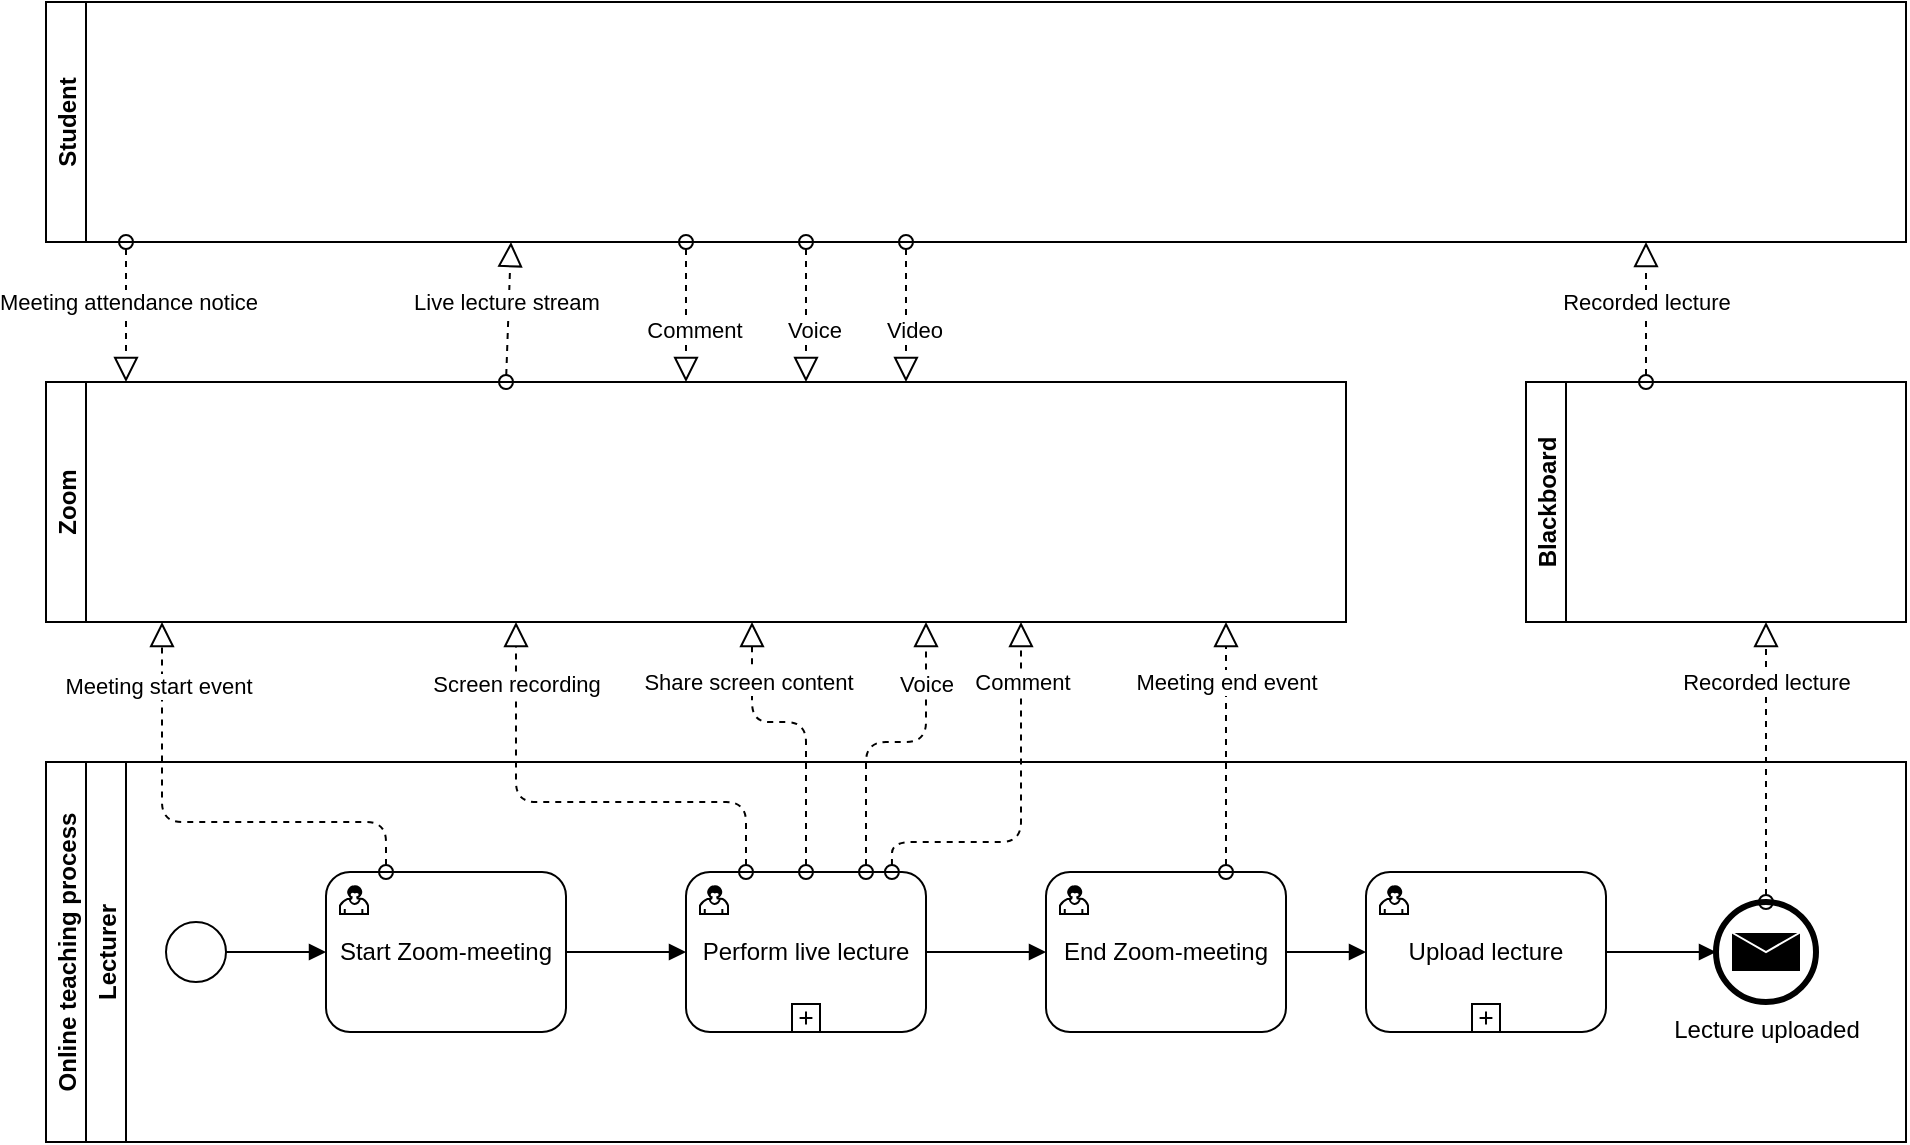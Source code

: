 <mxfile version="13.7.9" type="github">
  <diagram name="Page-1" id="2a216829-ef6e-dabb-86c1-c78162f3ba2b">
    <mxGraphModel dx="1426" dy="754" grid="1" gridSize="10" guides="1" tooltips="1" connect="1" arrows="1" fold="1" page="1" pageScale="1" pageWidth="1169" pageHeight="827" background="#ffffff" math="0" shadow="0">
      <root>
        <mxCell id="0" />
        <mxCell id="1" parent="0" />
        <mxCell id="fBf08EV4Grh3c670APQM-38" value="Student" style="swimlane;startSize=20;horizontal=0;" vertex="1" parent="1">
          <mxGeometry x="90" y="120" width="930" height="120" as="geometry" />
        </mxCell>
        <mxCell id="fBf08EV4Grh3c670APQM-41" value="Blackboard" style="swimlane;startSize=20;horizontal=0;" vertex="1" parent="1">
          <mxGeometry x="830" y="310" width="190" height="120" as="geometry" />
        </mxCell>
        <mxCell id="fBf08EV4Grh3c670APQM-42" value="Zoom" style="swimlane;startSize=20;horizontal=0;" vertex="1" parent="1">
          <mxGeometry x="90" y="310" width="650" height="120" as="geometry" />
        </mxCell>
        <mxCell id="fBf08EV4Grh3c670APQM-67" value="" style="startArrow=oval;startFill=0;startSize=7;endArrow=block;endFill=0;endSize=10;dashed=1;html=1;edgeStyle=orthogonalEdgeStyle;" edge="1" parent="fBf08EV4Grh3c670APQM-42">
          <mxGeometry width="100" relative="1" as="geometry">
            <mxPoint x="320" y="-70" as="sourcePoint" />
            <mxPoint x="320" as="targetPoint" />
            <Array as="points">
              <mxPoint x="320" y="-30" />
              <mxPoint x="320" y="-30" />
            </Array>
          </mxGeometry>
        </mxCell>
        <mxCell id="fBf08EV4Grh3c670APQM-68" value="Comment" style="edgeLabel;html=1;align=center;verticalAlign=middle;resizable=0;points=[];" vertex="1" connectable="0" parent="fBf08EV4Grh3c670APQM-67">
          <mxGeometry x="0.731" y="3" relative="1" as="geometry">
            <mxPoint x="1" y="-16.5" as="offset" />
          </mxGeometry>
        </mxCell>
        <mxCell id="fBf08EV4Grh3c670APQM-44" value="Online teaching process" style="swimlane;startSize=20;horizontal=0;" vertex="1" parent="1">
          <mxGeometry x="90" y="500" width="930" height="190" as="geometry" />
        </mxCell>
        <mxCell id="fBf08EV4Grh3c670APQM-39" value="Lecturer" style="swimlane;startSize=20;horizontal=0;" vertex="1" parent="fBf08EV4Grh3c670APQM-44">
          <mxGeometry x="20" width="910" height="190" as="geometry" />
        </mxCell>
        <mxCell id="fBf08EV4Grh3c670APQM-50" value="" style="shape=mxgraph.bpmn.shape;html=1;verticalLabelPosition=bottom;labelBackgroundColor=#ffffff;verticalAlign=top;align=center;perimeter=ellipsePerimeter;outlineConnect=0;outline=standard;symbol=general;" vertex="1" parent="fBf08EV4Grh3c670APQM-39">
          <mxGeometry x="40" y="80" width="30" height="30" as="geometry" />
        </mxCell>
        <mxCell id="fBf08EV4Grh3c670APQM-52" value="Start Zoom-meeting" style="html=1;whiteSpace=wrap;rounded=1;dropTarget=0;" vertex="1" parent="fBf08EV4Grh3c670APQM-39">
          <mxGeometry x="120" y="55" width="120" height="80" as="geometry" />
        </mxCell>
        <mxCell id="fBf08EV4Grh3c670APQM-53" value="" style="html=1;shape=mxgraph.bpmn.user_task;outlineConnect=0;" vertex="1" parent="fBf08EV4Grh3c670APQM-52">
          <mxGeometry width="14" height="14" relative="1" as="geometry">
            <mxPoint x="7" y="7" as="offset" />
          </mxGeometry>
        </mxCell>
        <mxCell id="fBf08EV4Grh3c670APQM-51" style="edgeStyle=orthogonalEdgeStyle;rounded=0;orthogonalLoop=1;jettySize=auto;html=1;endArrow=block;endFill=1;entryX=0;entryY=0.5;entryDx=0;entryDy=0;" edge="1" parent="fBf08EV4Grh3c670APQM-39" source="fBf08EV4Grh3c670APQM-50" target="fBf08EV4Grh3c670APQM-52">
          <mxGeometry relative="1" as="geometry">
            <mxPoint x="110" y="95" as="targetPoint" />
          </mxGeometry>
        </mxCell>
        <mxCell id="fBf08EV4Grh3c670APQM-72" style="edgeStyle=orthogonalEdgeStyle;rounded=0;orthogonalLoop=1;jettySize=auto;html=1;endArrow=block;endFill=1;entryX=0;entryY=0.5;entryDx=0;entryDy=0;" edge="1" parent="fBf08EV4Grh3c670APQM-39" source="fBf08EV4Grh3c670APQM-60" target="fBf08EV4Grh3c670APQM-95">
          <mxGeometry relative="1" as="geometry">
            <mxPoint x="480" y="110" as="targetPoint" />
          </mxGeometry>
        </mxCell>
        <mxCell id="fBf08EV4Grh3c670APQM-60" value="Perform live lecture" style="html=1;whiteSpace=wrap;rounded=1;dropTarget=0;" vertex="1" parent="fBf08EV4Grh3c670APQM-39">
          <mxGeometry x="300" y="55" width="120" height="80" as="geometry" />
        </mxCell>
        <mxCell id="fBf08EV4Grh3c670APQM-61" value="" style="html=1;shape=mxgraph.bpmn.user_task;outlineConnect=0;" vertex="1" parent="fBf08EV4Grh3c670APQM-60">
          <mxGeometry width="14" height="14" relative="1" as="geometry">
            <mxPoint x="7" y="7" as="offset" />
          </mxGeometry>
        </mxCell>
        <mxCell id="fBf08EV4Grh3c670APQM-62" value="" style="html=1;shape=plus;outlineConnect=0;" vertex="1" parent="fBf08EV4Grh3c670APQM-60">
          <mxGeometry x="0.5" y="1" width="14" height="14" relative="1" as="geometry">
            <mxPoint x="-7" y="-14" as="offset" />
          </mxGeometry>
        </mxCell>
        <mxCell id="fBf08EV4Grh3c670APQM-59" style="edgeStyle=orthogonalEdgeStyle;rounded=0;orthogonalLoop=1;jettySize=auto;html=1;endArrow=block;endFill=1;entryX=0;entryY=0.5;entryDx=0;entryDy=0;" edge="1" parent="fBf08EV4Grh3c670APQM-39" source="fBf08EV4Grh3c670APQM-52" target="fBf08EV4Grh3c670APQM-60">
          <mxGeometry relative="1" as="geometry">
            <mxPoint x="280" y="95" as="targetPoint" />
          </mxGeometry>
        </mxCell>
        <mxCell id="fBf08EV4Grh3c670APQM-73" value="Lecture uploaded" style="shape=mxgraph.bpmn.shape;html=1;verticalLabelPosition=bottom;labelBackgroundColor=#ffffff;verticalAlign=top;align=center;perimeter=ellipsePerimeter;outlineConnect=0;outline=end;symbol=message;" vertex="1" parent="fBf08EV4Grh3c670APQM-39">
          <mxGeometry x="815" y="70" width="50" height="50" as="geometry" />
        </mxCell>
        <mxCell id="fBf08EV4Grh3c670APQM-101" style="edgeStyle=orthogonalEdgeStyle;rounded=0;orthogonalLoop=1;jettySize=auto;html=1;entryX=0;entryY=0.5;entryDx=0;entryDy=0;endArrow=block;endFill=1;" edge="1" parent="fBf08EV4Grh3c670APQM-39" source="fBf08EV4Grh3c670APQM-95" target="fBf08EV4Grh3c670APQM-98">
          <mxGeometry relative="1" as="geometry" />
        </mxCell>
        <mxCell id="fBf08EV4Grh3c670APQM-95" value="End Zoom-meeting" style="html=1;whiteSpace=wrap;rounded=1;dropTarget=0;" vertex="1" parent="fBf08EV4Grh3c670APQM-39">
          <mxGeometry x="480" y="55" width="120" height="80" as="geometry" />
        </mxCell>
        <mxCell id="fBf08EV4Grh3c670APQM-96" value="" style="html=1;shape=mxgraph.bpmn.user_task;outlineConnect=0;" vertex="1" parent="fBf08EV4Grh3c670APQM-95">
          <mxGeometry width="14" height="14" relative="1" as="geometry">
            <mxPoint x="7" y="7" as="offset" />
          </mxGeometry>
        </mxCell>
        <mxCell id="fBf08EV4Grh3c670APQM-102" style="edgeStyle=orthogonalEdgeStyle;rounded=0;orthogonalLoop=1;jettySize=auto;html=1;entryX=0;entryY=0.5;entryDx=0;entryDy=0;endArrow=block;endFill=1;" edge="1" parent="fBf08EV4Grh3c670APQM-39" source="fBf08EV4Grh3c670APQM-98" target="fBf08EV4Grh3c670APQM-73">
          <mxGeometry relative="1" as="geometry" />
        </mxCell>
        <mxCell id="fBf08EV4Grh3c670APQM-98" value="Upload lecture" style="html=1;whiteSpace=wrap;rounded=1;dropTarget=0;" vertex="1" parent="fBf08EV4Grh3c670APQM-39">
          <mxGeometry x="640" y="55" width="120" height="80" as="geometry" />
        </mxCell>
        <mxCell id="fBf08EV4Grh3c670APQM-99" value="" style="html=1;shape=mxgraph.bpmn.user_task;outlineConnect=0;" vertex="1" parent="fBf08EV4Grh3c670APQM-98">
          <mxGeometry width="14" height="14" relative="1" as="geometry">
            <mxPoint x="7" y="7" as="offset" />
          </mxGeometry>
        </mxCell>
        <mxCell id="fBf08EV4Grh3c670APQM-100" value="" style="html=1;shape=plus;outlineConnect=0;" vertex="1" parent="fBf08EV4Grh3c670APQM-98">
          <mxGeometry x="0.5" y="1" width="14" height="14" relative="1" as="geometry">
            <mxPoint x="-7" y="-14" as="offset" />
          </mxGeometry>
        </mxCell>
        <mxCell id="fBf08EV4Grh3c670APQM-75" value="" style="startArrow=oval;startFill=0;startSize=7;endArrow=block;endFill=0;endSize=10;dashed=1;html=1;exitX=0.5;exitY=0;exitDx=0;exitDy=0;" edge="1" parent="fBf08EV4Grh3c670APQM-39" source="fBf08EV4Grh3c670APQM-73">
          <mxGeometry width="100" relative="1" as="geometry">
            <mxPoint x="850" y="70" as="sourcePoint" />
            <mxPoint x="840" y="-70" as="targetPoint" />
          </mxGeometry>
        </mxCell>
        <mxCell id="fBf08EV4Grh3c670APQM-76" value="Recorded lecture" style="edgeLabel;html=1;align=center;verticalAlign=middle;resizable=0;points=[];" vertex="1" connectable="0" parent="fBf08EV4Grh3c670APQM-75">
          <mxGeometry x="0.671" relative="1" as="geometry">
            <mxPoint y="7" as="offset" />
          </mxGeometry>
        </mxCell>
        <mxCell id="fBf08EV4Grh3c670APQM-55" value="" style="startArrow=oval;startFill=0;startSize=7;endArrow=block;endFill=0;endSize=10;dashed=1;html=1;exitX=0.25;exitY=0;exitDx=0;exitDy=0;edgeStyle=orthogonalEdgeStyle;" edge="1" parent="1" source="fBf08EV4Grh3c670APQM-52">
          <mxGeometry width="100" relative="1" as="geometry">
            <mxPoint x="50" y="480" as="sourcePoint" />
            <mxPoint x="148" y="430" as="targetPoint" />
            <Array as="points">
              <mxPoint x="260" y="530" />
              <mxPoint x="148" y="530" />
            </Array>
          </mxGeometry>
        </mxCell>
        <mxCell id="fBf08EV4Grh3c670APQM-56" value="Meeting start event" style="edgeLabel;html=1;align=center;verticalAlign=middle;resizable=0;points=[];" vertex="1" connectable="0" parent="fBf08EV4Grh3c670APQM-55">
          <mxGeometry x="0.731" y="3" relative="1" as="geometry">
            <mxPoint x="1" as="offset" />
          </mxGeometry>
        </mxCell>
        <mxCell id="fBf08EV4Grh3c670APQM-57" value="" style="startArrow=oval;startFill=0;startSize=7;endArrow=block;endFill=0;endSize=10;dashed=1;html=1;" edge="1" parent="1">
          <mxGeometry width="100" relative="1" as="geometry">
            <mxPoint x="130" y="240" as="sourcePoint" />
            <mxPoint x="130" y="310" as="targetPoint" />
          </mxGeometry>
        </mxCell>
        <mxCell id="fBf08EV4Grh3c670APQM-58" value="Meeting attendance notice" style="edgeLabel;html=1;align=center;verticalAlign=middle;resizable=0;points=[];" vertex="1" connectable="0" parent="fBf08EV4Grh3c670APQM-57">
          <mxGeometry x="-0.429" y="1" relative="1" as="geometry">
            <mxPoint y="10" as="offset" />
          </mxGeometry>
        </mxCell>
        <mxCell id="fBf08EV4Grh3c670APQM-63" value="" style="startArrow=oval;startFill=0;startSize=7;endArrow=block;endFill=0;endSize=10;dashed=1;html=1;exitX=0.25;exitY=0;exitDx=0;exitDy=0;edgeStyle=orthogonalEdgeStyle;" edge="1" parent="1" source="fBf08EV4Grh3c670APQM-60">
          <mxGeometry width="100" relative="1" as="geometry">
            <mxPoint x="270" y="565" as="sourcePoint" />
            <mxPoint x="325" y="430" as="targetPoint" />
            <Array as="points">
              <mxPoint x="440" y="520" />
              <mxPoint x="325" y="520" />
            </Array>
          </mxGeometry>
        </mxCell>
        <mxCell id="fBf08EV4Grh3c670APQM-64" value="Screen recording" style="edgeLabel;html=1;align=center;verticalAlign=middle;resizable=0;points=[];" vertex="1" connectable="0" parent="fBf08EV4Grh3c670APQM-63">
          <mxGeometry x="0.731" y="3" relative="1" as="geometry">
            <mxPoint x="3" y="-2" as="offset" />
          </mxGeometry>
        </mxCell>
        <mxCell id="fBf08EV4Grh3c670APQM-65" value="" style="startArrow=oval;startFill=0;startSize=7;endArrow=block;endFill=0;endSize=10;dashed=1;html=1;exitX=0.5;exitY=0;exitDx=0;exitDy=0;edgeStyle=orthogonalEdgeStyle;" edge="1" parent="1" source="fBf08EV4Grh3c670APQM-60">
          <mxGeometry width="100" relative="1" as="geometry">
            <mxPoint x="450" y="565" as="sourcePoint" />
            <mxPoint x="443" y="430" as="targetPoint" />
            <Array as="points">
              <mxPoint x="470" y="480" />
              <mxPoint x="443" y="480" />
            </Array>
          </mxGeometry>
        </mxCell>
        <mxCell id="fBf08EV4Grh3c670APQM-66" value="Share screen content" style="edgeLabel;html=1;align=center;verticalAlign=middle;resizable=0;points=[];" vertex="1" connectable="0" parent="fBf08EV4Grh3c670APQM-65">
          <mxGeometry x="0.731" y="3" relative="1" as="geometry">
            <mxPoint x="1" y="9.5" as="offset" />
          </mxGeometry>
        </mxCell>
        <mxCell id="fBf08EV4Grh3c670APQM-79" value="" style="startArrow=oval;startFill=0;startSize=7;endArrow=block;endFill=0;endSize=10;dashed=1;html=1;" edge="1" parent="1">
          <mxGeometry width="100" relative="1" as="geometry">
            <mxPoint x="890" y="310" as="sourcePoint" />
            <mxPoint x="890" y="240" as="targetPoint" />
          </mxGeometry>
        </mxCell>
        <mxCell id="fBf08EV4Grh3c670APQM-80" value="Recorded lecture" style="edgeLabel;html=1;align=center;verticalAlign=middle;resizable=0;points=[];" vertex="1" connectable="0" parent="fBf08EV4Grh3c670APQM-79">
          <mxGeometry x="0.429" relative="1" as="geometry">
            <mxPoint y="10" as="offset" />
          </mxGeometry>
        </mxCell>
        <mxCell id="fBf08EV4Grh3c670APQM-81" value="" style="startArrow=oval;startFill=0;startSize=7;endArrow=block;endFill=0;endSize=10;dashed=1;html=1;edgeStyle=orthogonalEdgeStyle;" edge="1" parent="1">
          <mxGeometry width="100" relative="1" as="geometry">
            <mxPoint x="470" y="240" as="sourcePoint" />
            <mxPoint x="470" y="310" as="targetPoint" />
            <Array as="points">
              <mxPoint x="470" y="270" />
              <mxPoint x="470" y="270" />
            </Array>
          </mxGeometry>
        </mxCell>
        <mxCell id="fBf08EV4Grh3c670APQM-82" value="Voice" style="edgeLabel;html=1;align=center;verticalAlign=middle;resizable=0;points=[];" vertex="1" connectable="0" parent="fBf08EV4Grh3c670APQM-81">
          <mxGeometry x="0.731" y="3" relative="1" as="geometry">
            <mxPoint x="1" y="-16.5" as="offset" />
          </mxGeometry>
        </mxCell>
        <mxCell id="fBf08EV4Grh3c670APQM-103" value="" style="startArrow=oval;startFill=0;startSize=7;endArrow=block;endFill=0;endSize=10;dashed=1;html=1;exitX=0.75;exitY=0;exitDx=0;exitDy=0;edgeStyle=orthogonalEdgeStyle;" edge="1" parent="1" source="fBf08EV4Grh3c670APQM-95">
          <mxGeometry width="100" relative="1" as="geometry">
            <mxPoint x="270" y="565" as="sourcePoint" />
            <mxPoint x="680" y="430" as="targetPoint" />
            <Array as="points">
              <mxPoint x="680" y="430" />
            </Array>
          </mxGeometry>
        </mxCell>
        <mxCell id="fBf08EV4Grh3c670APQM-104" value="Meeting end event" style="edgeLabel;html=1;align=center;verticalAlign=middle;resizable=0;points=[];" vertex="1" connectable="0" parent="fBf08EV4Grh3c670APQM-103">
          <mxGeometry x="0.731" y="3" relative="1" as="geometry">
            <mxPoint x="3" y="13" as="offset" />
          </mxGeometry>
        </mxCell>
        <mxCell id="fBf08EV4Grh3c670APQM-105" value="" style="startArrow=oval;startFill=0;startSize=7;endArrow=block;endFill=0;endSize=10;dashed=1;html=1;exitX=0.75;exitY=0;exitDx=0;exitDy=0;edgeStyle=orthogonalEdgeStyle;" edge="1" parent="1" source="fBf08EV4Grh3c670APQM-60">
          <mxGeometry width="100" relative="1" as="geometry">
            <mxPoint x="480" y="565" as="sourcePoint" />
            <mxPoint x="530" y="430" as="targetPoint" />
            <Array as="points">
              <mxPoint x="500" y="490" />
              <mxPoint x="530" y="490" />
            </Array>
          </mxGeometry>
        </mxCell>
        <mxCell id="fBf08EV4Grh3c670APQM-106" value="Voice" style="edgeLabel;html=1;align=center;verticalAlign=middle;resizable=0;points=[];" vertex="1" connectable="0" parent="fBf08EV4Grh3c670APQM-105">
          <mxGeometry x="0.731" y="3" relative="1" as="geometry">
            <mxPoint x="3" y="9.5" as="offset" />
          </mxGeometry>
        </mxCell>
        <mxCell id="fBf08EV4Grh3c670APQM-107" value="" style="startArrow=oval;startFill=0;startSize=7;endArrow=block;endFill=0;endSize=10;dashed=1;html=1;exitX=0.858;exitY=0;exitDx=0;exitDy=0;edgeStyle=orthogonalEdgeStyle;exitPerimeter=0;entryX=0.75;entryY=1;entryDx=0;entryDy=0;" edge="1" parent="1" source="fBf08EV4Grh3c670APQM-60" target="fBf08EV4Grh3c670APQM-42">
          <mxGeometry width="100" relative="1" as="geometry">
            <mxPoint x="510" y="565" as="sourcePoint" />
            <mxPoint x="540" y="440" as="targetPoint" />
            <Array as="points">
              <mxPoint x="513" y="540" />
              <mxPoint x="578" y="540" />
            </Array>
          </mxGeometry>
        </mxCell>
        <mxCell id="fBf08EV4Grh3c670APQM-108" value="Comment" style="edgeLabel;html=1;align=center;verticalAlign=middle;resizable=0;points=[];" vertex="1" connectable="0" parent="fBf08EV4Grh3c670APQM-107">
          <mxGeometry x="0.731" y="3" relative="1" as="geometry">
            <mxPoint x="3" y="4.5" as="offset" />
          </mxGeometry>
        </mxCell>
        <mxCell id="fBf08EV4Grh3c670APQM-109" value="" style="startArrow=oval;startFill=0;startSize=7;endArrow=block;endFill=0;endSize=10;dashed=1;html=1;edgeStyle=orthogonalEdgeStyle;" edge="1" parent="1">
          <mxGeometry width="100" relative="1" as="geometry">
            <mxPoint x="520" y="240" as="sourcePoint" />
            <mxPoint x="520" y="310" as="targetPoint" />
            <Array as="points">
              <mxPoint x="520" y="270" />
              <mxPoint x="520" y="270" />
            </Array>
          </mxGeometry>
        </mxCell>
        <mxCell id="fBf08EV4Grh3c670APQM-110" value="Video" style="edgeLabel;html=1;align=center;verticalAlign=middle;resizable=0;points=[];" vertex="1" connectable="0" parent="fBf08EV4Grh3c670APQM-109">
          <mxGeometry x="0.731" y="3" relative="1" as="geometry">
            <mxPoint x="1" y="-16.5" as="offset" />
          </mxGeometry>
        </mxCell>
        <mxCell id="fBf08EV4Grh3c670APQM-111" value="" style="startArrow=oval;startFill=0;startSize=7;endArrow=block;endFill=0;endSize=10;dashed=1;html=1;entryX=0.25;entryY=1;entryDx=0;entryDy=0;" edge="1" parent="1" target="fBf08EV4Grh3c670APQM-38">
          <mxGeometry width="100" relative="1" as="geometry">
            <mxPoint x="320" y="310" as="sourcePoint" />
            <mxPoint x="290" y="280" as="targetPoint" />
          </mxGeometry>
        </mxCell>
        <mxCell id="fBf08EV4Grh3c670APQM-112" value="Live lecture stream" style="edgeLabel;html=1;align=center;verticalAlign=middle;resizable=0;points=[];" vertex="1" connectable="0" parent="fBf08EV4Grh3c670APQM-111">
          <mxGeometry x="-0.429" y="1" relative="1" as="geometry">
            <mxPoint y="-19.98" as="offset" />
          </mxGeometry>
        </mxCell>
      </root>
    </mxGraphModel>
  </diagram>
</mxfile>
